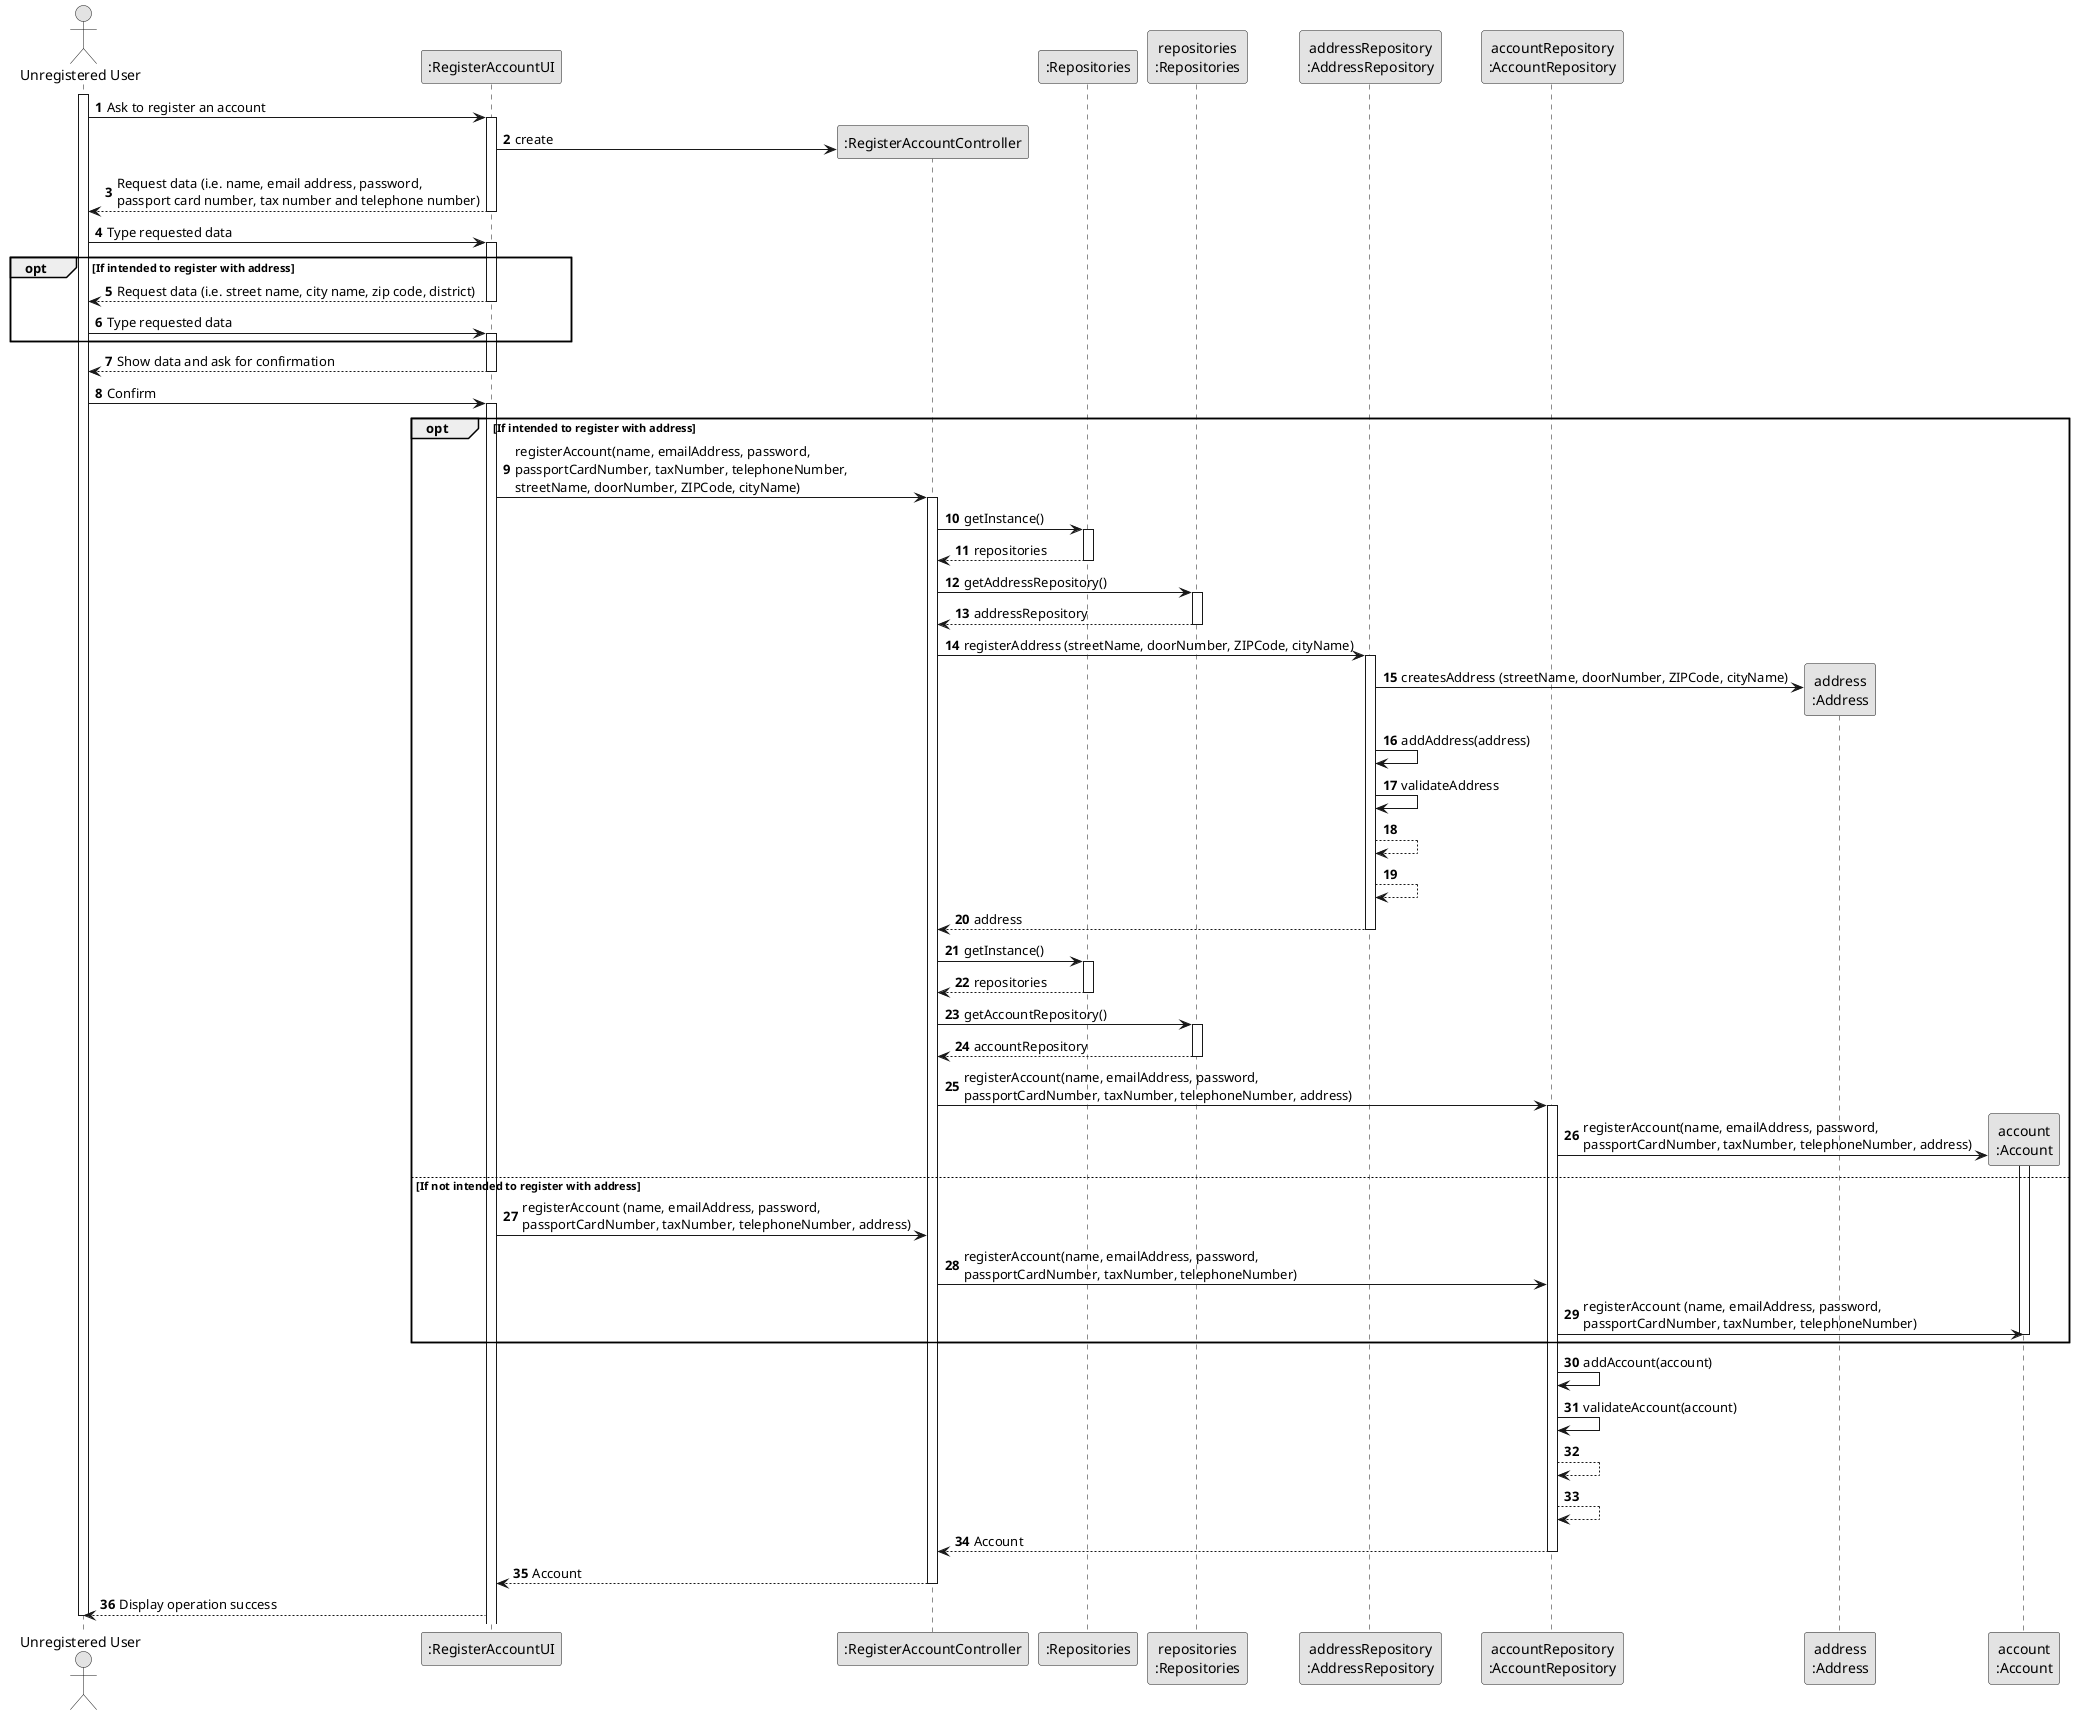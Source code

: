 @startuml
skinparam monochrome true
skinparam packageStyle rectangle
skinparam shadowing false

autonumber

'hide footbox
actor "Unregistered User" as ADM
participant ":RegisterAccountUI" as UI
participant ":RegisterAccountController" as CTRL
participant ":Repositories" as RepositorySingleton
participant "repositories\n:Repositories" as PLAT
participant "addressRepository\n:AddressRepository" as ADDR
participant "accountRepository\n:AccountRepository" as ACCOUNTR
participant "address\n:Address" as ADD
participant "account\n:Account" as ACCOUNT

activate ADM

        ADM -> UI : Ask to register an account

        activate UI

            UI -> CTRL** : create

        UI --> ADM : Request data (i.e. name, email address, password,\npassport card number, tax number and telephone number)
    deactivate UI

    ADM -> UI : Type requested data
    activate UI

    opt If intended to register with address
            UI --> ADM : Request data (i.e. street name, city name, zip code, district)
            deactivate UI

            ADM -> UI: Type requested data
            activate UI
    end


        UI --> ADM : Show data and ask for confirmation
    deactivate UI

    ADM -> UI : Confirm
    activate UI

        opt If intended to register with address

            UI -> CTRL: registerAccount(name, emailAddress, password,\npassportCardNumber, taxNumber, telephoneNumber,\nstreetName, doorNumber, ZIPCode, cityName)
              activate CTRL

                        CTRL -> RepositorySingleton : getInstance()
                        activate RepositorySingleton

                            RepositorySingleton --> CTRL : repositories
                        deactivate RepositorySingleton

                        CTRL -> PLAT : getAddressRepository()
                        activate PLAT

                            PLAT --> CTRL : addressRepository
                        deactivate PLAT

                        CTRL -> ADDR : registerAddress (streetName, doorNumber, ZIPCode, cityName)
                        activate ADDR

                            ADDR -> ADD** : createsAddress (streetName, doorNumber, ZIPCode, cityName)
                            ADDR -> ADDR : addAddress(address)
                            ADDR -> ADDR : validateAddress
                            ADDR --> ADDR
                            ADDR --> ADDR
                            ADDR --> CTRL : address
                            deactivate ADDR



                        CTRL -> RepositorySingleton : getInstance()
                        activate RepositorySingleton

                            RepositorySingleton --> CTRL : repositories
                        deactivate RepositorySingleton

                        CTRL -> PLAT : getAccountRepository()
                        activate PLAT

                            PLAT --> CTRL : accountRepository
                        deactivate PLAT



                            CTRL -> ACCOUNTR: registerAccount(name, emailAddress, password,\npassportCardNumber, taxNumber, telephoneNumber, address)
                        activate ACCOUNTR

                        ACCOUNTR -> ACCOUNT**: registerAccount(name, emailAddress, password,\npassportCardNumber, taxNumber, telephoneNumber, address)
                        activate ACCOUNT


        else If not intended to register with address
            UI -> CTRL: registerAccount (name, emailAddress, password,\npassportCardNumber, taxNumber, telephoneNumber, address)
                     CTRL -> ACCOUNTR: registerAccount(name, emailAddress, password,\npassportCardNumber, taxNumber, telephoneNumber)
                        ACCOUNTR ->ACCOUNT: registerAccount (name, emailAddress, password,\npassportCardNumber, taxNumber, telephoneNumber)
                        deactivate ACCOUNT
        end

        ACCOUNTR -> ACCOUNTR: addAccount(account)
        ACCOUNTR -> ACCOUNTR: validateAccount(account)
        ACCOUNTR --> ACCOUNTR
        ACCOUNTR --> ACCOUNTR


        ACCOUNTR --> CTRL: Account
    deactivate ACCOUNTR
        CTRL --> UI: Account
       deactivate CTRL
    UI --> ADM: Display operation success

deactivate ADM

@enduml
